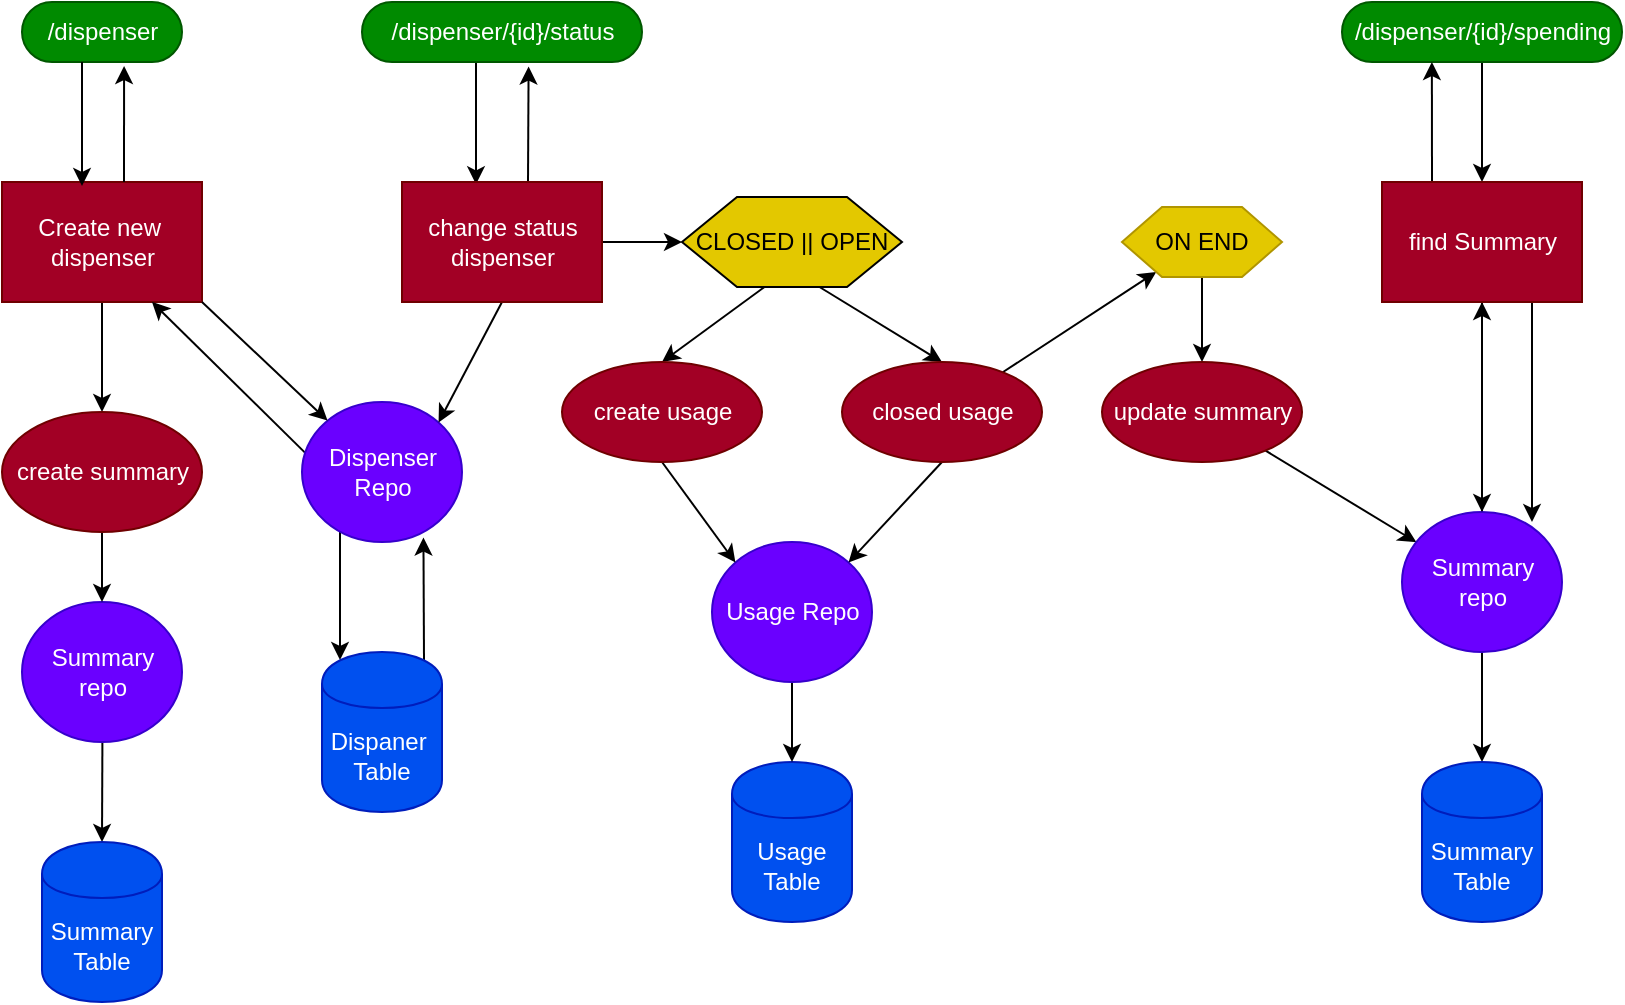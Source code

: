 <mxfile>
    <diagram id="Ai2zioqucpqmttDFhQfE" name="Page-1">
        <mxGraphModel dx="1077" dy="491" grid="1" gridSize="10" guides="1" tooltips="1" connect="1" arrows="1" fold="1" page="1" pageScale="1" pageWidth="827" pageHeight="1169" background="none" math="0" shadow="0">
            <root>
                <mxCell id="0"/>
                <mxCell id="1" parent="0"/>
                <mxCell id="2" value="/dispenser" style="html=1;dashed=0;whitespace=wrap;shape=mxgraph.dfd.start;fillColor=#008a00;fontColor=#ffffff;strokeColor=#005700;" parent="1" vertex="1">
                    <mxGeometry x="50" y="60" width="80" height="30" as="geometry"/>
                </mxCell>
                <mxCell id="168" value="" style="edgeStyle=none;html=1;" edge="1" parent="1" source="3" target="146">
                    <mxGeometry relative="1" as="geometry"/>
                </mxCell>
                <mxCell id="3" value="Create new&amp;nbsp; &lt;br&gt;dispenser" style="html=1;dashed=0;whitespace=wrap;fillColor=#a20025;fontColor=#ffffff;strokeColor=#6F0000;" parent="1" vertex="1">
                    <mxGeometry x="40" y="150" width="100" height="60" as="geometry"/>
                </mxCell>
                <mxCell id="4" value="" style="endArrow=classic;html=1;entryX=0.4;entryY=0.033;entryDx=0;entryDy=0;entryPerimeter=0;" parent="1" target="3" edge="1">
                    <mxGeometry width="50" height="50" relative="1" as="geometry">
                        <mxPoint x="80" y="90" as="sourcePoint"/>
                        <mxPoint x="340" y="230" as="targetPoint"/>
                    </mxGeometry>
                </mxCell>
                <mxCell id="8" value="" style="endArrow=classic;html=1;entryX=0.638;entryY=1.067;entryDx=0;entryDy=0;entryPerimeter=0;" parent="1" target="2" edge="1">
                    <mxGeometry width="50" height="50" relative="1" as="geometry">
                        <mxPoint x="101" y="150" as="sourcePoint"/>
                        <mxPoint x="340" y="220" as="targetPoint"/>
                    </mxGeometry>
                </mxCell>
                <mxCell id="86" style="edgeStyle=none;html=1;entryX=0.75;entryY=1;entryDx=0;entryDy=0;strokeColor=default;exitX=0.036;exitY=0.381;exitDx=0;exitDy=0;exitPerimeter=0;" parent="1" source="9" target="3" edge="1">
                    <mxGeometry relative="1" as="geometry">
                        <mxPoint x="150" y="280" as="sourcePoint"/>
                    </mxGeometry>
                </mxCell>
                <mxCell id="134" style="edgeStyle=none;html=1;entryX=0.15;entryY=0.05;entryDx=0;entryDy=0;entryPerimeter=0;strokeColor=default;" parent="1" target="79" edge="1">
                    <mxGeometry relative="1" as="geometry">
                        <mxPoint x="209" y="320" as="sourcePoint"/>
                    </mxGeometry>
                </mxCell>
                <mxCell id="9" value="Dispenser&lt;br&gt;Repo" style="shape=ellipse;html=1;dashed=0;whitespace=wrap;perimeter=ellipsePerimeter;fillColor=#6a00ff;fontColor=#ffffff;strokeColor=#3700CC;" parent="1" vertex="1">
                    <mxGeometry x="190" y="260" width="80" height="70" as="geometry"/>
                </mxCell>
                <mxCell id="11" value="" style="endArrow=classic;html=1;exitX=1;exitY=1;exitDx=0;exitDy=0;" parent="1" source="3" target="9" edge="1">
                    <mxGeometry width="50" height="50" relative="1" as="geometry">
                        <mxPoint x="290" y="270" as="sourcePoint"/>
                        <mxPoint x="340" y="220" as="targetPoint"/>
                    </mxGeometry>
                </mxCell>
                <mxCell id="30" value="" style="edgeStyle=none;html=1;strokeColor=default;entryX=0.37;entryY=0.019;entryDx=0;entryDy=0;entryPerimeter=0;" parent="1" target="22" edge="1">
                    <mxGeometry relative="1" as="geometry">
                        <mxPoint x="277" y="90" as="sourcePoint"/>
                        <mxPoint x="400" y="170" as="targetPoint"/>
                    </mxGeometry>
                </mxCell>
                <mxCell id="21" value="/dispenser/{id}/status" style="html=1;dashed=0;whitespace=wrap;shape=mxgraph.dfd.start;fillColor=#008a00;fontColor=#ffffff;strokeColor=#005700;" parent="1" vertex="1">
                    <mxGeometry x="220" y="60" width="140" height="30" as="geometry"/>
                </mxCell>
                <mxCell id="77" value="" style="edgeStyle=none;html=1;strokeColor=default;entryX=0.595;entryY=1.075;entryDx=0;entryDy=0;entryPerimeter=0;" parent="1" target="21" edge="1">
                    <mxGeometry relative="1" as="geometry">
                        <mxPoint x="303" y="150" as="sourcePoint"/>
                    </mxGeometry>
                </mxCell>
                <mxCell id="117" value="" style="edgeStyle=none;html=1;strokeColor=default;" parent="1" source="22" target="98" edge="1">
                    <mxGeometry relative="1" as="geometry"/>
                </mxCell>
                <mxCell id="160" style="edgeStyle=none;html=1;exitX=0.5;exitY=1;exitDx=0;exitDy=0;entryX=1;entryY=0;entryDx=0;entryDy=0;" parent="1" source="22" target="9" edge="1">
                    <mxGeometry relative="1" as="geometry"/>
                </mxCell>
                <mxCell id="22" value="change status&lt;br&gt;dispenser" style="html=1;dashed=0;whitespace=wrap;fillColor=#a20025;fontColor=#ffffff;strokeColor=#6F0000;" parent="1" vertex="1">
                    <mxGeometry x="240" y="150" width="100" height="60" as="geometry"/>
                </mxCell>
                <mxCell id="135" style="edgeStyle=none;html=1;exitX=0.85;exitY=0.05;exitDx=0;exitDy=0;exitPerimeter=0;strokeColor=default;entryX=0.759;entryY=0.968;entryDx=0;entryDy=0;entryPerimeter=0;" parent="1" source="79" target="9" edge="1">
                    <mxGeometry relative="1" as="geometry">
                        <mxPoint x="211" y="310" as="targetPoint"/>
                    </mxGeometry>
                </mxCell>
                <mxCell id="79" value="Dispaner&amp;nbsp;&lt;br&gt;Table" style="shape=cylinder;whiteSpace=wrap;html=1;boundedLbl=1;backgroundOutline=1;fillColor=#0050ef;fontColor=#ffffff;strokeColor=#001DBC;" parent="1" vertex="1">
                    <mxGeometry x="200" y="385" width="60" height="80" as="geometry"/>
                </mxCell>
                <mxCell id="177" style="edgeStyle=none;html=1;exitX=0.375;exitY=1;exitDx=0;exitDy=0;entryX=0.5;entryY=0;entryDx=0;entryDy=0;" edge="1" parent="1" source="98" target="176">
                    <mxGeometry relative="1" as="geometry"/>
                </mxCell>
                <mxCell id="180" style="edgeStyle=none;html=1;exitX=0.625;exitY=1;exitDx=0;exitDy=0;entryX=0.5;entryY=0;entryDx=0;entryDy=0;" edge="1" parent="1" source="98" target="108">
                    <mxGeometry relative="1" as="geometry"/>
                </mxCell>
                <mxCell id="98" value="CLOSED || OPEN" style="shape=hexagon;perimeter=hexagonPerimeter2;whiteSpace=wrap;html=1;size=0.25;fillColor=#e3c800;fontColor=#000000;strokeColor=default;gradientColor=none;shadow=0;" parent="1" vertex="1">
                    <mxGeometry x="380" y="157.5" width="110" height="45" as="geometry"/>
                </mxCell>
                <mxCell id="100" value="Usage&lt;br&gt;Table" style="shape=cylinder;whiteSpace=wrap;html=1;boundedLbl=1;backgroundOutline=1;fillColor=#0050ef;fontColor=#ffffff;strokeColor=#001DBC;" parent="1" vertex="1">
                    <mxGeometry x="405" y="440" width="60" height="80" as="geometry"/>
                </mxCell>
                <mxCell id="181" value="" style="edgeStyle=none;html=1;" edge="1" parent="1" source="103" target="100">
                    <mxGeometry relative="1" as="geometry"/>
                </mxCell>
                <mxCell id="103" value="Usage Repo" style="shape=ellipse;html=1;dashed=0;whitespace=wrap;perimeter=ellipsePerimeter;fillColor=#6a00ff;fontColor=#ffffff;strokeColor=#3700CC;" parent="1" vertex="1">
                    <mxGeometry x="395" y="330" width="80" height="70" as="geometry"/>
                </mxCell>
                <mxCell id="107" value="" style="edgeStyle=none;html=1;strokeColor=default;" parent="1" source="108" target="110" edge="1">
                    <mxGeometry relative="1" as="geometry"/>
                </mxCell>
                <mxCell id="183" style="edgeStyle=none;html=1;exitX=0.5;exitY=1;exitDx=0;exitDy=0;entryX=1;entryY=0;entryDx=0;entryDy=0;" edge="1" parent="1" source="108" target="103">
                    <mxGeometry relative="1" as="geometry"/>
                </mxCell>
                <mxCell id="108" value="closed usage" style="shape=ellipse;html=1;dashed=0;whitespace=wrap;perimeter=ellipsePerimeter;fillColor=#a20025;fontColor=#ffffff;strokeColor=#6F0000;" parent="1" vertex="1">
                    <mxGeometry x="460" y="240" width="100" height="50" as="geometry"/>
                </mxCell>
                <mxCell id="109" value="" style="edgeStyle=none;html=1;strokeColor=default;" parent="1" source="110" target="112" edge="1">
                    <mxGeometry relative="1" as="geometry"/>
                </mxCell>
                <mxCell id="110" value="ON END" style="shape=hexagon;perimeter=hexagonPerimeter2;whiteSpace=wrap;html=1;size=0.25;fillColor=#e3c800;fontColor=#000000;strokeColor=#B09500;" parent="1" vertex="1">
                    <mxGeometry x="600" y="162.5" width="80" height="35" as="geometry"/>
                </mxCell>
                <mxCell id="156" value="" style="edgeStyle=none;html=1;" parent="1" source="112" target="114" edge="1">
                    <mxGeometry relative="1" as="geometry"/>
                </mxCell>
                <mxCell id="112" value="update summary" style="shape=ellipse;html=1;dashed=0;whitespace=wrap;perimeter=ellipsePerimeter;fillColor=#a20025;fontColor=#ffffff;strokeColor=#6F0000;" parent="1" vertex="1">
                    <mxGeometry x="590" y="240" width="100" height="50" as="geometry"/>
                </mxCell>
                <mxCell id="157" value="" style="edgeStyle=none;html=1;" parent="1" source="114" target="115" edge="1">
                    <mxGeometry relative="1" as="geometry"/>
                </mxCell>
                <mxCell id="173" value="" style="edgeStyle=none;html=1;" edge="1" parent="1" source="114" target="163">
                    <mxGeometry relative="1" as="geometry"/>
                </mxCell>
                <mxCell id="114" value="Summary&lt;br&gt;repo" style="shape=ellipse;html=1;dashed=0;whitespace=wrap;perimeter=ellipsePerimeter;fillColor=#6a00ff;fontColor=#ffffff;strokeColor=#3700CC;" parent="1" vertex="1">
                    <mxGeometry x="740" y="315" width="80" height="70" as="geometry"/>
                </mxCell>
                <mxCell id="115" value="Summary&lt;br&gt;Table" style="shape=cylinder;whiteSpace=wrap;html=1;boundedLbl=1;backgroundOutline=1;fillColor=#0050ef;fontColor=#ffffff;strokeColor=#001DBC;" parent="1" vertex="1">
                    <mxGeometry x="750" y="440" width="60" height="80" as="geometry"/>
                </mxCell>
                <mxCell id="145" value="" style="edgeStyle=none;html=1;" parent="1" source="141" target="143" edge="1">
                    <mxGeometry relative="1" as="geometry"/>
                </mxCell>
                <mxCell id="141" value="Summary&lt;br&gt;repo" style="shape=ellipse;html=1;dashed=0;whitespace=wrap;perimeter=ellipsePerimeter;fillColor=#6a00ff;fontColor=#ffffff;strokeColor=#3700CC;" parent="1" vertex="1">
                    <mxGeometry x="50" y="360" width="80" height="70" as="geometry"/>
                </mxCell>
                <mxCell id="143" value="Summary&lt;br&gt;Table" style="shape=cylinder;whiteSpace=wrap;html=1;boundedLbl=1;backgroundOutline=1;fillColor=#0050ef;fontColor=#ffffff;strokeColor=#001DBC;" parent="1" vertex="1">
                    <mxGeometry x="60" y="480" width="60" height="80" as="geometry"/>
                </mxCell>
                <mxCell id="148" value="" style="edgeStyle=none;html=1;" parent="1" source="146" target="141" edge="1">
                    <mxGeometry relative="1" as="geometry"/>
                </mxCell>
                <mxCell id="146" value="create summary" style="shape=ellipse;html=1;dashed=0;whitespace=wrap;perimeter=ellipsePerimeter;fillColor=#a20025;fontColor=#ffffff;strokeColor=#6F0000;" parent="1" vertex="1">
                    <mxGeometry x="40" y="265" width="100" height="60" as="geometry"/>
                </mxCell>
                <mxCell id="164" value="" style="edgeStyle=none;html=1;" parent="1" source="162" target="163" edge="1">
                    <mxGeometry relative="1" as="geometry"/>
                </mxCell>
                <mxCell id="162" value="/dispenser/{id}/spending" style="html=1;dashed=0;whitespace=wrap;shape=mxgraph.dfd.start;fillColor=#008a00;fontColor=#ffffff;strokeColor=#005700;" parent="1" vertex="1">
                    <mxGeometry x="710" y="60" width="140" height="30" as="geometry"/>
                </mxCell>
                <mxCell id="165" style="edgeStyle=none;html=1;exitX=0.25;exitY=0;exitDx=0;exitDy=0;entryX=0.321;entryY=1;entryDx=0;entryDy=0;entryPerimeter=0;" parent="1" source="163" target="162" edge="1">
                    <mxGeometry relative="1" as="geometry"/>
                </mxCell>
                <mxCell id="174" value="" style="edgeStyle=none;html=1;" edge="1" parent="1" source="163" target="114">
                    <mxGeometry relative="1" as="geometry"/>
                </mxCell>
                <mxCell id="175" style="edgeStyle=none;html=1;exitX=0.75;exitY=1;exitDx=0;exitDy=0;" edge="1" parent="1" source="163">
                    <mxGeometry relative="1" as="geometry">
                        <mxPoint x="805" y="320" as="targetPoint"/>
                    </mxGeometry>
                </mxCell>
                <mxCell id="163" value="find Summary" style="html=1;dashed=0;whitespace=wrap;fillColor=#a20025;fontColor=#ffffff;strokeColor=#6F0000;" parent="1" vertex="1">
                    <mxGeometry x="730" y="150" width="100" height="60" as="geometry"/>
                </mxCell>
                <mxCell id="184" style="edgeStyle=none;html=1;exitX=0.5;exitY=1;exitDx=0;exitDy=0;entryX=0;entryY=0;entryDx=0;entryDy=0;" edge="1" parent="1" source="176" target="103">
                    <mxGeometry relative="1" as="geometry"/>
                </mxCell>
                <mxCell id="176" value="create usage" style="shape=ellipse;html=1;dashed=0;whitespace=wrap;perimeter=ellipsePerimeter;fillColor=#a20025;fontColor=#ffffff;strokeColor=#6F0000;" vertex="1" parent="1">
                    <mxGeometry x="320" y="240" width="100" height="50" as="geometry"/>
                </mxCell>
            </root>
        </mxGraphModel>
    </diagram>
</mxfile>